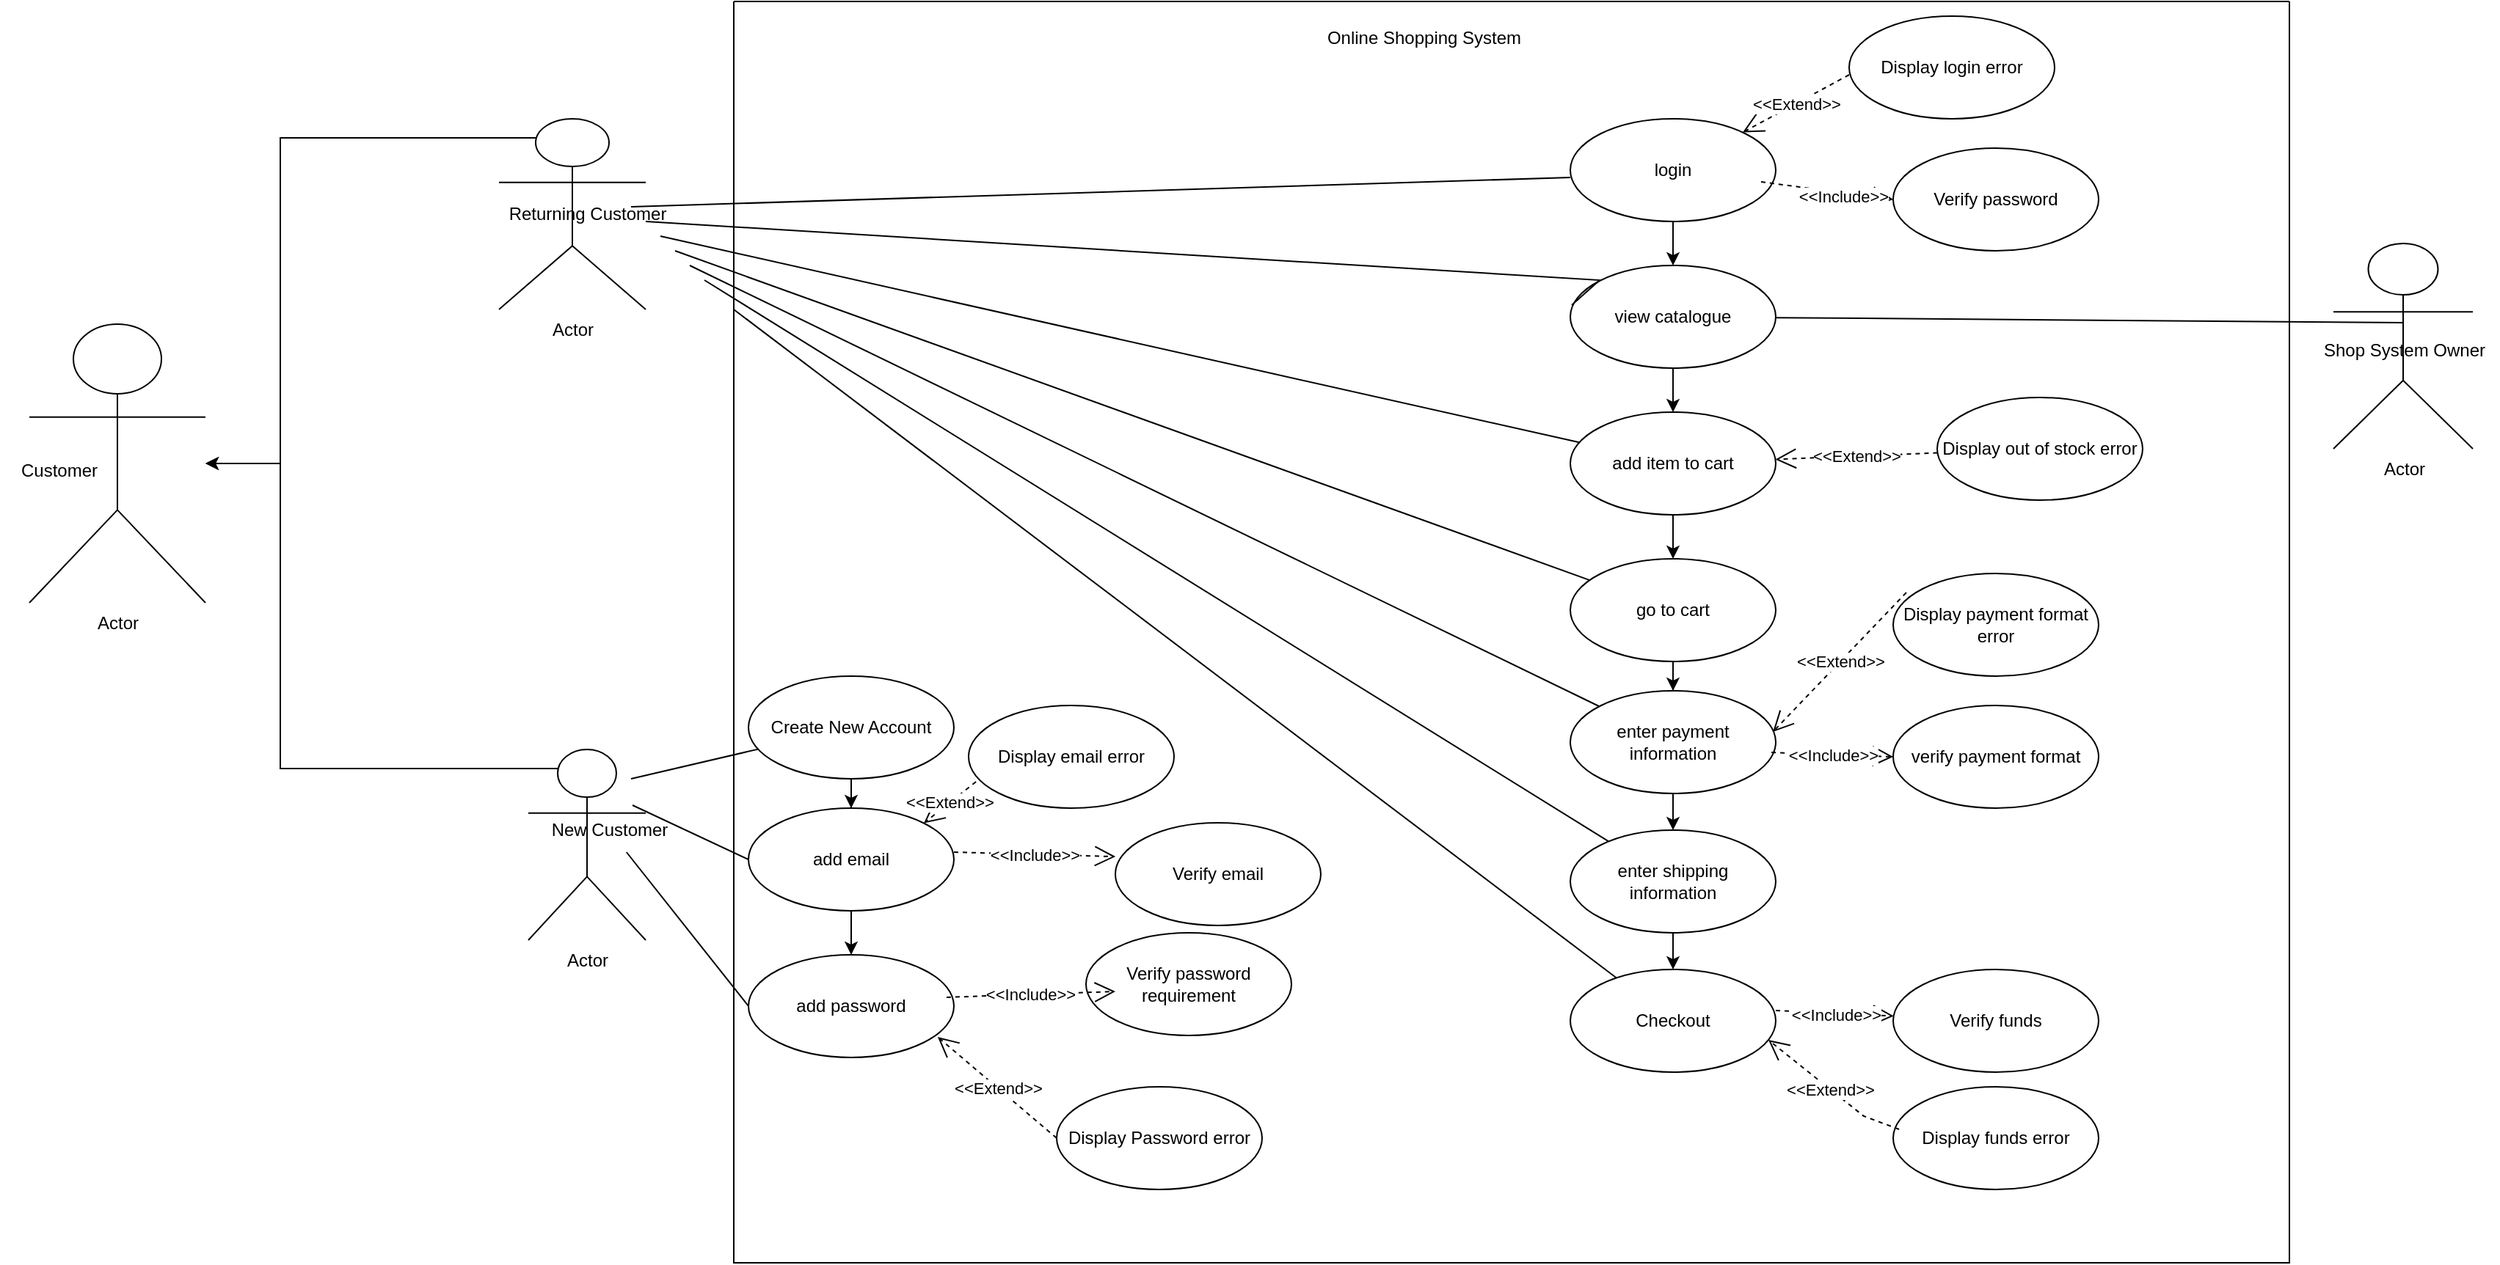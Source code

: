 <mxfile version="26.0.7">
  <diagram name="Page-1" id="Y72HiE1PoyJK8s0tHS_5">
    <mxGraphModel dx="2524" dy="1936" grid="1" gridSize="10" guides="1" tooltips="1" connect="1" arrows="1" fold="1" page="1" pageScale="1" pageWidth="850" pageHeight="1100" math="0" shadow="0">
      <root>
        <mxCell id="0" />
        <mxCell id="1" parent="0" />
        <mxCell id="FpyPd4UQ5ratj1tkc4zF-1" value="" style="swimlane;startSize=0;" parent="1" vertex="1">
          <mxGeometry x="-150" y="-110" width="1060" height="860" as="geometry" />
        </mxCell>
        <mxCell id="FpyPd4UQ5ratj1tkc4zF-13" value="" style="edgeStyle=orthogonalEdgeStyle;rounded=0;orthogonalLoop=1;jettySize=auto;html=1;" parent="FpyPd4UQ5ratj1tkc4zF-1" source="FpyPd4UQ5ratj1tkc4zF-11" target="FpyPd4UQ5ratj1tkc4zF-12" edge="1">
          <mxGeometry relative="1" as="geometry" />
        </mxCell>
        <mxCell id="FpyPd4UQ5ratj1tkc4zF-11" value="login" style="ellipse;whiteSpace=wrap;html=1;" parent="FpyPd4UQ5ratj1tkc4zF-1" vertex="1">
          <mxGeometry x="570" y="80" width="140" height="70" as="geometry" />
        </mxCell>
        <mxCell id="FpyPd4UQ5ratj1tkc4zF-15" value="" style="edgeStyle=orthogonalEdgeStyle;rounded=0;orthogonalLoop=1;jettySize=auto;html=1;" parent="FpyPd4UQ5ratj1tkc4zF-1" source="FpyPd4UQ5ratj1tkc4zF-12" target="FpyPd4UQ5ratj1tkc4zF-14" edge="1">
          <mxGeometry relative="1" as="geometry" />
        </mxCell>
        <mxCell id="FpyPd4UQ5ratj1tkc4zF-12" value="view catalogue" style="ellipse;whiteSpace=wrap;html=1;" parent="FpyPd4UQ5ratj1tkc4zF-1" vertex="1">
          <mxGeometry x="570" y="180" width="140" height="70" as="geometry" />
        </mxCell>
        <mxCell id="FpyPd4UQ5ratj1tkc4zF-17" value="" style="edgeStyle=orthogonalEdgeStyle;rounded=0;orthogonalLoop=1;jettySize=auto;html=1;" parent="FpyPd4UQ5ratj1tkc4zF-1" source="FpyPd4UQ5ratj1tkc4zF-14" target="FpyPd4UQ5ratj1tkc4zF-16" edge="1">
          <mxGeometry relative="1" as="geometry" />
        </mxCell>
        <mxCell id="FpyPd4UQ5ratj1tkc4zF-14" value="add item to cart" style="ellipse;whiteSpace=wrap;html=1;" parent="FpyPd4UQ5ratj1tkc4zF-1" vertex="1">
          <mxGeometry x="570" y="280" width="140" height="70" as="geometry" />
        </mxCell>
        <mxCell id="FpyPd4UQ5ratj1tkc4zF-19" value="" style="edgeStyle=orthogonalEdgeStyle;rounded=0;orthogonalLoop=1;jettySize=auto;html=1;" parent="FpyPd4UQ5ratj1tkc4zF-1" source="FpyPd4UQ5ratj1tkc4zF-16" target="FpyPd4UQ5ratj1tkc4zF-18" edge="1">
          <mxGeometry relative="1" as="geometry" />
        </mxCell>
        <mxCell id="FpyPd4UQ5ratj1tkc4zF-16" value="go to cart" style="ellipse;whiteSpace=wrap;html=1;" parent="FpyPd4UQ5ratj1tkc4zF-1" vertex="1">
          <mxGeometry x="570" y="380" width="140" height="70" as="geometry" />
        </mxCell>
        <mxCell id="FpyPd4UQ5ratj1tkc4zF-21" value="" style="edgeStyle=orthogonalEdgeStyle;rounded=0;orthogonalLoop=1;jettySize=auto;html=1;" parent="FpyPd4UQ5ratj1tkc4zF-1" source="FpyPd4UQ5ratj1tkc4zF-18" target="FpyPd4UQ5ratj1tkc4zF-20" edge="1">
          <mxGeometry relative="1" as="geometry" />
        </mxCell>
        <mxCell id="FpyPd4UQ5ratj1tkc4zF-18" value="enter payment information" style="ellipse;whiteSpace=wrap;html=1;" parent="FpyPd4UQ5ratj1tkc4zF-1" vertex="1">
          <mxGeometry x="570" y="470" width="140" height="70" as="geometry" />
        </mxCell>
        <mxCell id="FpyPd4UQ5ratj1tkc4zF-20" value="enter shipping information" style="ellipse;whiteSpace=wrap;html=1;" parent="FpyPd4UQ5ratj1tkc4zF-1" vertex="1">
          <mxGeometry x="570" y="565" width="140" height="70" as="geometry" />
        </mxCell>
        <mxCell id="FpyPd4UQ5ratj1tkc4zF-24" value="Checkout" style="ellipse;whiteSpace=wrap;html=1;" parent="FpyPd4UQ5ratj1tkc4zF-1" vertex="1">
          <mxGeometry x="570" y="660" width="140" height="70" as="geometry" />
        </mxCell>
        <mxCell id="FpyPd4UQ5ratj1tkc4zF-26" value="Verify password" style="ellipse;whiteSpace=wrap;html=1;" parent="FpyPd4UQ5ratj1tkc4zF-1" vertex="1">
          <mxGeometry x="790" y="100" width="140" height="70" as="geometry" />
        </mxCell>
        <mxCell id="FpyPd4UQ5ratj1tkc4zF-27" value="Display login error" style="ellipse;whiteSpace=wrap;html=1;" parent="FpyPd4UQ5ratj1tkc4zF-1" vertex="1">
          <mxGeometry x="760" y="10" width="140" height="70" as="geometry" />
        </mxCell>
        <mxCell id="FpyPd4UQ5ratj1tkc4zF-28" value="Verify funds" style="ellipse;whiteSpace=wrap;html=1;" parent="FpyPd4UQ5ratj1tkc4zF-1" vertex="1">
          <mxGeometry x="790" y="660" width="140" height="70" as="geometry" />
        </mxCell>
        <mxCell id="FpyPd4UQ5ratj1tkc4zF-29" value="verify payment format" style="ellipse;whiteSpace=wrap;html=1;" parent="FpyPd4UQ5ratj1tkc4zF-1" vertex="1">
          <mxGeometry x="790" y="480" width="140" height="70" as="geometry" />
        </mxCell>
        <mxCell id="FpyPd4UQ5ratj1tkc4zF-23" value="" style="edgeStyle=orthogonalEdgeStyle;rounded=0;orthogonalLoop=1;jettySize=auto;html=1;" parent="FpyPd4UQ5ratj1tkc4zF-1" source="FpyPd4UQ5ratj1tkc4zF-20" edge="1">
          <mxGeometry relative="1" as="geometry">
            <mxPoint x="640" y="660" as="targetPoint" />
          </mxGeometry>
        </mxCell>
        <mxCell id="FpyPd4UQ5ratj1tkc4zF-2" value="Online Shopping System" style="text;html=1;align=center;verticalAlign=middle;resizable=0;points=[];autosize=1;strokeColor=none;fillColor=none;" parent="FpyPd4UQ5ratj1tkc4zF-1" vertex="1">
          <mxGeometry x="390" y="10" width="160" height="30" as="geometry" />
        </mxCell>
        <mxCell id="FpyPd4UQ5ratj1tkc4zF-39" value="" style="edgeStyle=orthogonalEdgeStyle;rounded=0;orthogonalLoop=1;jettySize=auto;html=1;" parent="FpyPd4UQ5ratj1tkc4zF-1" source="FpyPd4UQ5ratj1tkc4zF-30" target="FpyPd4UQ5ratj1tkc4zF-38" edge="1">
          <mxGeometry relative="1" as="geometry" />
        </mxCell>
        <mxCell id="FpyPd4UQ5ratj1tkc4zF-30" value="Create New Account" style="ellipse;whiteSpace=wrap;html=1;" parent="FpyPd4UQ5ratj1tkc4zF-1" vertex="1">
          <mxGeometry x="10" y="460" width="140" height="70" as="geometry" />
        </mxCell>
        <mxCell id="FpyPd4UQ5ratj1tkc4zF-42" value="" style="edgeStyle=orthogonalEdgeStyle;rounded=0;orthogonalLoop=1;jettySize=auto;html=1;" parent="FpyPd4UQ5ratj1tkc4zF-1" source="FpyPd4UQ5ratj1tkc4zF-38" target="FpyPd4UQ5ratj1tkc4zF-41" edge="1">
          <mxGeometry relative="1" as="geometry" />
        </mxCell>
        <mxCell id="FpyPd4UQ5ratj1tkc4zF-38" value="add email" style="ellipse;whiteSpace=wrap;html=1;" parent="FpyPd4UQ5ratj1tkc4zF-1" vertex="1">
          <mxGeometry x="10" y="550" width="140" height="70" as="geometry" />
        </mxCell>
        <mxCell id="FpyPd4UQ5ratj1tkc4zF-41" value="add password" style="ellipse;whiteSpace=wrap;html=1;" parent="FpyPd4UQ5ratj1tkc4zF-1" vertex="1">
          <mxGeometry x="10" y="650" width="140" height="70" as="geometry" />
        </mxCell>
        <mxCell id="FpyPd4UQ5ratj1tkc4zF-46" value="Verify email" style="ellipse;whiteSpace=wrap;html=1;" parent="FpyPd4UQ5ratj1tkc4zF-1" vertex="1">
          <mxGeometry x="260" y="560" width="140" height="70" as="geometry" />
        </mxCell>
        <mxCell id="FpyPd4UQ5ratj1tkc4zF-48" value="Verify password requirement" style="ellipse;whiteSpace=wrap;html=1;" parent="FpyPd4UQ5ratj1tkc4zF-1" vertex="1">
          <mxGeometry x="240" y="635" width="140" height="70" as="geometry" />
        </mxCell>
        <mxCell id="FpyPd4UQ5ratj1tkc4zF-49" value="Display email error" style="ellipse;whiteSpace=wrap;html=1;" parent="FpyPd4UQ5ratj1tkc4zF-1" vertex="1">
          <mxGeometry x="160" y="480" width="140" height="70" as="geometry" />
        </mxCell>
        <mxCell id="FpyPd4UQ5ratj1tkc4zF-50" value="Display Password error" style="ellipse;whiteSpace=wrap;html=1;" parent="FpyPd4UQ5ratj1tkc4zF-1" vertex="1">
          <mxGeometry x="220" y="740" width="140" height="70" as="geometry" />
        </mxCell>
        <mxCell id="FpyPd4UQ5ratj1tkc4zF-59" value="&amp;lt;&amp;lt;Include&amp;gt;&amp;gt;" style="endArrow=open;endSize=12;dashed=1;html=1;rounded=0;" parent="FpyPd4UQ5ratj1tkc4zF-1" edge="1">
          <mxGeometry width="160" relative="1" as="geometry">
            <mxPoint x="150" y="580" as="sourcePoint" />
            <mxPoint x="260.108" y="583.059" as="targetPoint" />
          </mxGeometry>
        </mxCell>
        <mxCell id="FpyPd4UQ5ratj1tkc4zF-61" value="&amp;lt;&amp;lt;Extend&amp;gt;&amp;gt;" style="endArrow=open;endSize=12;dashed=1;html=1;rounded=0;exitX=0.036;exitY=0.743;exitDx=0;exitDy=0;exitPerimeter=0;entryX=1;entryY=0;entryDx=0;entryDy=0;" parent="FpyPd4UQ5ratj1tkc4zF-1" source="FpyPd4UQ5ratj1tkc4zF-49" target="FpyPd4UQ5ratj1tkc4zF-38" edge="1">
          <mxGeometry width="160" relative="1" as="geometry">
            <mxPoint x="240" y="510" as="sourcePoint" />
            <mxPoint x="120" y="560" as="targetPoint" />
          </mxGeometry>
        </mxCell>
        <mxCell id="FpyPd4UQ5ratj1tkc4zF-62" value="&amp;lt;&amp;lt;Include&amp;gt;&amp;gt;" style="endArrow=open;endSize=12;dashed=1;html=1;rounded=0;entryX=0;entryY=0.5;entryDx=0;entryDy=0;exitX=0.964;exitY=0.414;exitDx=0;exitDy=0;exitPerimeter=0;" parent="FpyPd4UQ5ratj1tkc4zF-1" source="FpyPd4UQ5ratj1tkc4zF-41" edge="1">
          <mxGeometry width="160" relative="1" as="geometry">
            <mxPoint x="150" y="674" as="sourcePoint" />
            <mxPoint x="260" y="675" as="targetPoint" />
          </mxGeometry>
        </mxCell>
        <mxCell id="FpyPd4UQ5ratj1tkc4zF-63" value="&amp;lt;&amp;lt;Extend&amp;gt;&amp;gt;" style="endArrow=open;endSize=12;dashed=1;html=1;rounded=0;exitX=0;exitY=0.5;exitDx=0;exitDy=0;entryX=0.921;entryY=0.8;entryDx=0;entryDy=0;entryPerimeter=0;" parent="FpyPd4UQ5ratj1tkc4zF-1" source="FpyPd4UQ5ratj1tkc4zF-50" target="FpyPd4UQ5ratj1tkc4zF-41" edge="1">
          <mxGeometry width="160" relative="1" as="geometry">
            <mxPoint x="226" y="772" as="sourcePoint" />
            <mxPoint x="130" y="810" as="targetPoint" />
          </mxGeometry>
        </mxCell>
        <mxCell id="FpyPd4UQ5ratj1tkc4zF-86" value="&amp;lt;&amp;lt;Include&amp;gt;&amp;gt;" style="endArrow=open;endSize=12;dashed=1;html=1;rounded=0;exitX=0.979;exitY=0.6;exitDx=0;exitDy=0;exitPerimeter=0;entryX=0;entryY=0.5;entryDx=0;entryDy=0;" parent="FpyPd4UQ5ratj1tkc4zF-1" source="FpyPd4UQ5ratj1tkc4zF-18" target="FpyPd4UQ5ratj1tkc4zF-29" edge="1">
          <mxGeometry width="160" relative="1" as="geometry">
            <mxPoint x="680" y="513.47" as="sourcePoint" />
            <mxPoint x="790.108" y="516.529" as="targetPoint" />
          </mxGeometry>
        </mxCell>
        <mxCell id="FpyPd4UQ5ratj1tkc4zF-87" value="&amp;lt;&amp;lt;Include&amp;gt;&amp;gt;" style="endArrow=open;endSize=12;dashed=1;html=1;rounded=0;exitX=1;exitY=0.4;exitDx=0;exitDy=0;exitPerimeter=0;" parent="FpyPd4UQ5ratj1tkc4zF-1" source="FpyPd4UQ5ratj1tkc4zF-24" target="FpyPd4UQ5ratj1tkc4zF-28" edge="1">
          <mxGeometry x="0.037" y="-1" width="160" relative="1" as="geometry">
            <mxPoint x="707" y="693.5" as="sourcePoint" />
            <mxPoint x="790" y="696.5" as="targetPoint" />
            <mxPoint as="offset" />
          </mxGeometry>
        </mxCell>
        <mxCell id="FpyPd4UQ5ratj1tkc4zF-88" value="Display payment format error" style="ellipse;whiteSpace=wrap;html=1;" parent="FpyPd4UQ5ratj1tkc4zF-1" vertex="1">
          <mxGeometry x="790" y="390" width="140" height="70" as="geometry" />
        </mxCell>
        <mxCell id="FpyPd4UQ5ratj1tkc4zF-89" value="Display funds error" style="ellipse;whiteSpace=wrap;html=1;" parent="FpyPd4UQ5ratj1tkc4zF-1" vertex="1">
          <mxGeometry x="790" y="740" width="140" height="70" as="geometry" />
        </mxCell>
        <mxCell id="FpyPd4UQ5ratj1tkc4zF-90" value="&amp;lt;&amp;lt;Extend&amp;gt;&amp;gt;" style="endArrow=open;endSize=12;dashed=1;html=1;rounded=0;exitX=0.029;exitY=0.414;exitDx=0;exitDy=0;entryX=0.964;entryY=0.686;entryDx=0;entryDy=0;entryPerimeter=0;exitPerimeter=0;" parent="FpyPd4UQ5ratj1tkc4zF-1" source="FpyPd4UQ5ratj1tkc4zF-89" target="FpyPd4UQ5ratj1tkc4zF-24" edge="1">
          <mxGeometry width="160" relative="1" as="geometry">
            <mxPoint x="781" y="774" as="sourcePoint" />
            <mxPoint x="700" y="705" as="targetPoint" />
            <Array as="points">
              <mxPoint x="770" y="760" />
            </Array>
          </mxGeometry>
        </mxCell>
        <mxCell id="FpyPd4UQ5ratj1tkc4zF-91" value="Display out of stock error" style="ellipse;whiteSpace=wrap;html=1;" parent="FpyPd4UQ5ratj1tkc4zF-1" vertex="1">
          <mxGeometry x="820" y="270" width="140" height="70" as="geometry" />
        </mxCell>
        <mxCell id="FpyPd4UQ5ratj1tkc4zF-93" value="&amp;lt;&amp;lt;Extend&amp;gt;&amp;gt;" style="endArrow=open;endSize=12;dashed=1;html=1;rounded=0;exitX=0.064;exitY=0.186;exitDx=0;exitDy=0;entryX=0.986;entryY=0.4;entryDx=0;entryDy=0;entryPerimeter=0;exitPerimeter=0;" parent="FpyPd4UQ5ratj1tkc4zF-1" source="FpyPd4UQ5ratj1tkc4zF-88" target="FpyPd4UQ5ratj1tkc4zF-18" edge="1">
          <mxGeometry width="160" relative="1" as="geometry">
            <mxPoint x="799" y="421" as="sourcePoint" />
            <mxPoint x="710" y="360" as="targetPoint" />
          </mxGeometry>
        </mxCell>
        <mxCell id="FpyPd4UQ5ratj1tkc4zF-94" value="&amp;lt;&amp;lt;Include&amp;gt;&amp;gt;" style="endArrow=open;endSize=12;dashed=1;html=1;rounded=0;exitX=1;exitY=0.4;exitDx=0;exitDy=0;exitPerimeter=0;entryX=0;entryY=0.5;entryDx=0;entryDy=0;" parent="FpyPd4UQ5ratj1tkc4zF-1" target="FpyPd4UQ5ratj1tkc4zF-26" edge="1">
          <mxGeometry x="0.252" y="-1" width="160" relative="1" as="geometry">
            <mxPoint x="700" y="123" as="sourcePoint" />
            <mxPoint x="780" y="127" as="targetPoint" />
            <mxPoint y="1" as="offset" />
          </mxGeometry>
        </mxCell>
        <mxCell id="FpyPd4UQ5ratj1tkc4zF-96" value="&amp;lt;&amp;lt;Extend&amp;gt;&amp;gt;" style="endArrow=open;endSize=12;dashed=1;html=1;rounded=0;" parent="FpyPd4UQ5ratj1tkc4zF-1" target="FpyPd4UQ5ratj1tkc4zF-11" edge="1">
          <mxGeometry width="160" relative="1" as="geometry">
            <mxPoint x="760" y="50" as="sourcePoint" />
            <mxPoint x="680" y="43.443" as="targetPoint" />
          </mxGeometry>
        </mxCell>
        <mxCell id="FpyPd4UQ5ratj1tkc4zF-97" value="&amp;lt;&amp;lt;Extend&amp;gt;&amp;gt;" style="endArrow=open;endSize=12;dashed=1;html=1;rounded=0;" parent="FpyPd4UQ5ratj1tkc4zF-1" source="FpyPd4UQ5ratj1tkc4zF-91" target="FpyPd4UQ5ratj1tkc4zF-14" edge="1">
          <mxGeometry width="160" relative="1" as="geometry">
            <mxPoint x="770" y="301" as="sourcePoint" />
            <mxPoint x="697" y="340" as="targetPoint" />
          </mxGeometry>
        </mxCell>
        <mxCell id="FpyPd4UQ5ratj1tkc4zF-9" value="Actor" style="shape=umlActor;verticalLabelPosition=bottom;verticalAlign=top;html=1;" parent="1" vertex="1">
          <mxGeometry x="940" y="55" width="95" height="140" as="geometry" />
        </mxCell>
        <mxCell id="FpyPd4UQ5ratj1tkc4zF-10" value="Shop System Owner&lt;div&gt;&lt;br&gt;&lt;/div&gt;" style="text;html=1;align=center;verticalAlign=middle;resizable=0;points=[];autosize=1;strokeColor=none;fillColor=none;" parent="1" vertex="1">
          <mxGeometry x="922.5" y="115" width="130" height="40" as="geometry" />
        </mxCell>
        <mxCell id="FpyPd4UQ5ratj1tkc4zF-101" style="edgeStyle=orthogonalEdgeStyle;rounded=0;orthogonalLoop=1;jettySize=auto;html=1;exitX=0.25;exitY=0.1;exitDx=0;exitDy=0;exitPerimeter=0;" parent="1" source="FpyPd4UQ5ratj1tkc4zF-66" target="FpyPd4UQ5ratj1tkc4zF-99" edge="1">
          <mxGeometry relative="1" as="geometry">
            <mxPoint x="-460" y="220" as="targetPoint" />
            <Array as="points">
              <mxPoint x="-459" y="-17" />
              <mxPoint x="-459" y="205" />
            </Array>
          </mxGeometry>
        </mxCell>
        <mxCell id="FpyPd4UQ5ratj1tkc4zF-66" value="Actor" style="shape=umlActor;verticalLabelPosition=bottom;verticalAlign=top;html=1;" parent="1" vertex="1">
          <mxGeometry x="-310" y="-30" width="100" height="130" as="geometry" />
        </mxCell>
        <mxCell id="FpyPd4UQ5ratj1tkc4zF-102" style="edgeStyle=orthogonalEdgeStyle;rounded=0;orthogonalLoop=1;jettySize=auto;html=1;exitX=0.25;exitY=0.1;exitDx=0;exitDy=0;exitPerimeter=0;" parent="1" source="FpyPd4UQ5ratj1tkc4zF-67" target="FpyPd4UQ5ratj1tkc4zF-99" edge="1">
          <mxGeometry relative="1" as="geometry">
            <mxPoint x="-460" y="200" as="targetPoint" />
            <Array as="points">
              <mxPoint x="-459" y="413" />
              <mxPoint x="-459" y="205" />
            </Array>
          </mxGeometry>
        </mxCell>
        <mxCell id="FpyPd4UQ5ratj1tkc4zF-67" value="Actor" style="shape=umlActor;verticalLabelPosition=bottom;verticalAlign=top;html=1;" parent="1" vertex="1">
          <mxGeometry x="-290" y="400" width="80" height="130" as="geometry" />
        </mxCell>
        <mxCell id="FpyPd4UQ5ratj1tkc4zF-69" value="Returning Customer" style="text;html=1;align=center;verticalAlign=middle;resizable=0;points=[];autosize=1;strokeColor=none;fillColor=none;" parent="1" vertex="1">
          <mxGeometry x="-315" y="20" width="130" height="30" as="geometry" />
        </mxCell>
        <mxCell id="FpyPd4UQ5ratj1tkc4zF-70" value="New Customer" style="text;html=1;align=center;verticalAlign=middle;resizable=0;points=[];autosize=1;strokeColor=none;fillColor=none;" parent="1" vertex="1">
          <mxGeometry x="-285" y="440" width="100" height="30" as="geometry" />
        </mxCell>
        <mxCell id="FpyPd4UQ5ratj1tkc4zF-73" value="" style="endArrow=none;html=1;rounded=0;" parent="1" target="FpyPd4UQ5ratj1tkc4zF-11" edge="1">
          <mxGeometry width="50" height="50" relative="1" as="geometry">
            <mxPoint x="-220" y="30" as="sourcePoint" />
            <mxPoint x="-170" y="-20" as="targetPoint" />
            <Array as="points">
              <mxPoint x="420" y="10" />
            </Array>
          </mxGeometry>
        </mxCell>
        <mxCell id="FpyPd4UQ5ratj1tkc4zF-74" value="" style="endArrow=none;html=1;rounded=0;entryX=0.007;entryY=0.386;entryDx=0;entryDy=0;entryPerimeter=0;" parent="1" target="FpyPd4UQ5ratj1tkc4zF-12" edge="1">
          <mxGeometry width="50" height="50" relative="1" as="geometry">
            <mxPoint x="-210" y="40" as="sourcePoint" />
            <mxPoint x="431" y="20" as="targetPoint" />
            <Array as="points">
              <mxPoint x="440" y="80" />
            </Array>
          </mxGeometry>
        </mxCell>
        <mxCell id="FpyPd4UQ5ratj1tkc4zF-75" value="" style="endArrow=none;html=1;rounded=0;" parent="1" target="FpyPd4UQ5ratj1tkc4zF-14" edge="1">
          <mxGeometry width="50" height="50" relative="1" as="geometry">
            <mxPoint x="-200" y="50" as="sourcePoint" />
            <mxPoint x="431" y="107" as="targetPoint" />
            <Array as="points" />
          </mxGeometry>
        </mxCell>
        <mxCell id="FpyPd4UQ5ratj1tkc4zF-76" value="" style="endArrow=none;html=1;rounded=0;" parent="1" target="FpyPd4UQ5ratj1tkc4zF-16" edge="1">
          <mxGeometry width="50" height="50" relative="1" as="geometry">
            <mxPoint x="-190" y="60" as="sourcePoint" />
            <mxPoint x="436" y="201" as="targetPoint" />
            <Array as="points" />
          </mxGeometry>
        </mxCell>
        <mxCell id="FpyPd4UQ5ratj1tkc4zF-77" value="" style="endArrow=none;html=1;rounded=0;" parent="1" target="FpyPd4UQ5ratj1tkc4zF-18" edge="1">
          <mxGeometry width="50" height="50" relative="1" as="geometry">
            <mxPoint x="-180" y="70" as="sourcePoint" />
            <mxPoint x="446" y="211" as="targetPoint" />
            <Array as="points" />
          </mxGeometry>
        </mxCell>
        <mxCell id="FpyPd4UQ5ratj1tkc4zF-78" value="" style="endArrow=none;html=1;rounded=0;" parent="1" target="FpyPd4UQ5ratj1tkc4zF-20" edge="1">
          <mxGeometry width="50" height="50" relative="1" as="geometry">
            <mxPoint x="-170" y="80" as="sourcePoint" />
            <mxPoint x="456" y="221" as="targetPoint" />
            <Array as="points" />
          </mxGeometry>
        </mxCell>
        <mxCell id="FpyPd4UQ5ratj1tkc4zF-80" value="" style="endArrow=none;html=1;rounded=0;" parent="1" target="FpyPd4UQ5ratj1tkc4zF-24" edge="1">
          <mxGeometry width="50" height="50" relative="1" as="geometry">
            <mxPoint x="-150" y="100" as="sourcePoint" />
            <mxPoint x="462" y="566" as="targetPoint" />
            <Array as="points" />
          </mxGeometry>
        </mxCell>
        <mxCell id="FpyPd4UQ5ratj1tkc4zF-81" value="" style="endArrow=none;html=1;rounded=0;" parent="1" target="FpyPd4UQ5ratj1tkc4zF-30" edge="1">
          <mxGeometry width="50" height="50" relative="1" as="geometry">
            <mxPoint x="-220" y="420" as="sourcePoint" />
            <mxPoint x="-170" y="370" as="targetPoint" />
          </mxGeometry>
        </mxCell>
        <mxCell id="FpyPd4UQ5ratj1tkc4zF-82" value="" style="endArrow=none;html=1;rounded=0;entryX=0;entryY=0.5;entryDx=0;entryDy=0;exitX=0.66;exitY=-0.067;exitDx=0;exitDy=0;exitPerimeter=0;" parent="1" source="FpyPd4UQ5ratj1tkc4zF-70" target="FpyPd4UQ5ratj1tkc4zF-38" edge="1">
          <mxGeometry width="50" height="50" relative="1" as="geometry">
            <mxPoint x="-210" y="430" as="sourcePoint" />
            <mxPoint x="-123" y="410" as="targetPoint" />
          </mxGeometry>
        </mxCell>
        <mxCell id="FpyPd4UQ5ratj1tkc4zF-84" value="" style="endArrow=none;html=1;rounded=0;entryX=0;entryY=0.5;entryDx=0;entryDy=0;" parent="1" source="FpyPd4UQ5ratj1tkc4zF-70" target="FpyPd4UQ5ratj1tkc4zF-41" edge="1">
          <mxGeometry width="50" height="50" relative="1" as="geometry">
            <mxPoint x="-200" y="440" as="sourcePoint" />
            <mxPoint x="-130" y="485" as="targetPoint" />
          </mxGeometry>
        </mxCell>
        <mxCell id="FpyPd4UQ5ratj1tkc4zF-92" value="" style="endArrow=none;html=1;rounded=0;entryX=0.495;entryY=0.386;entryDx=0;entryDy=0;entryPerimeter=0;" parent="1" source="FpyPd4UQ5ratj1tkc4zF-12" target="FpyPd4UQ5ratj1tkc4zF-9" edge="1">
          <mxGeometry width="50" height="50" relative="1" as="geometry">
            <mxPoint x="560" y="96.5" as="sourcePoint" />
            <mxPoint x="1270" y="140" as="targetPoint" />
            <Array as="points" />
          </mxGeometry>
        </mxCell>
        <mxCell id="FpyPd4UQ5ratj1tkc4zF-99" value="Actor" style="shape=umlActor;verticalLabelPosition=bottom;verticalAlign=top;html=1;" parent="1" vertex="1">
          <mxGeometry x="-630" y="110" width="120" height="190" as="geometry" />
        </mxCell>
        <mxCell id="FpyPd4UQ5ratj1tkc4zF-100" value="Customer" style="text;html=1;align=center;verticalAlign=middle;resizable=0;points=[];autosize=1;strokeColor=none;fillColor=none;" parent="1" vertex="1">
          <mxGeometry x="-650" y="195" width="80" height="30" as="geometry" />
        </mxCell>
      </root>
    </mxGraphModel>
  </diagram>
</mxfile>

